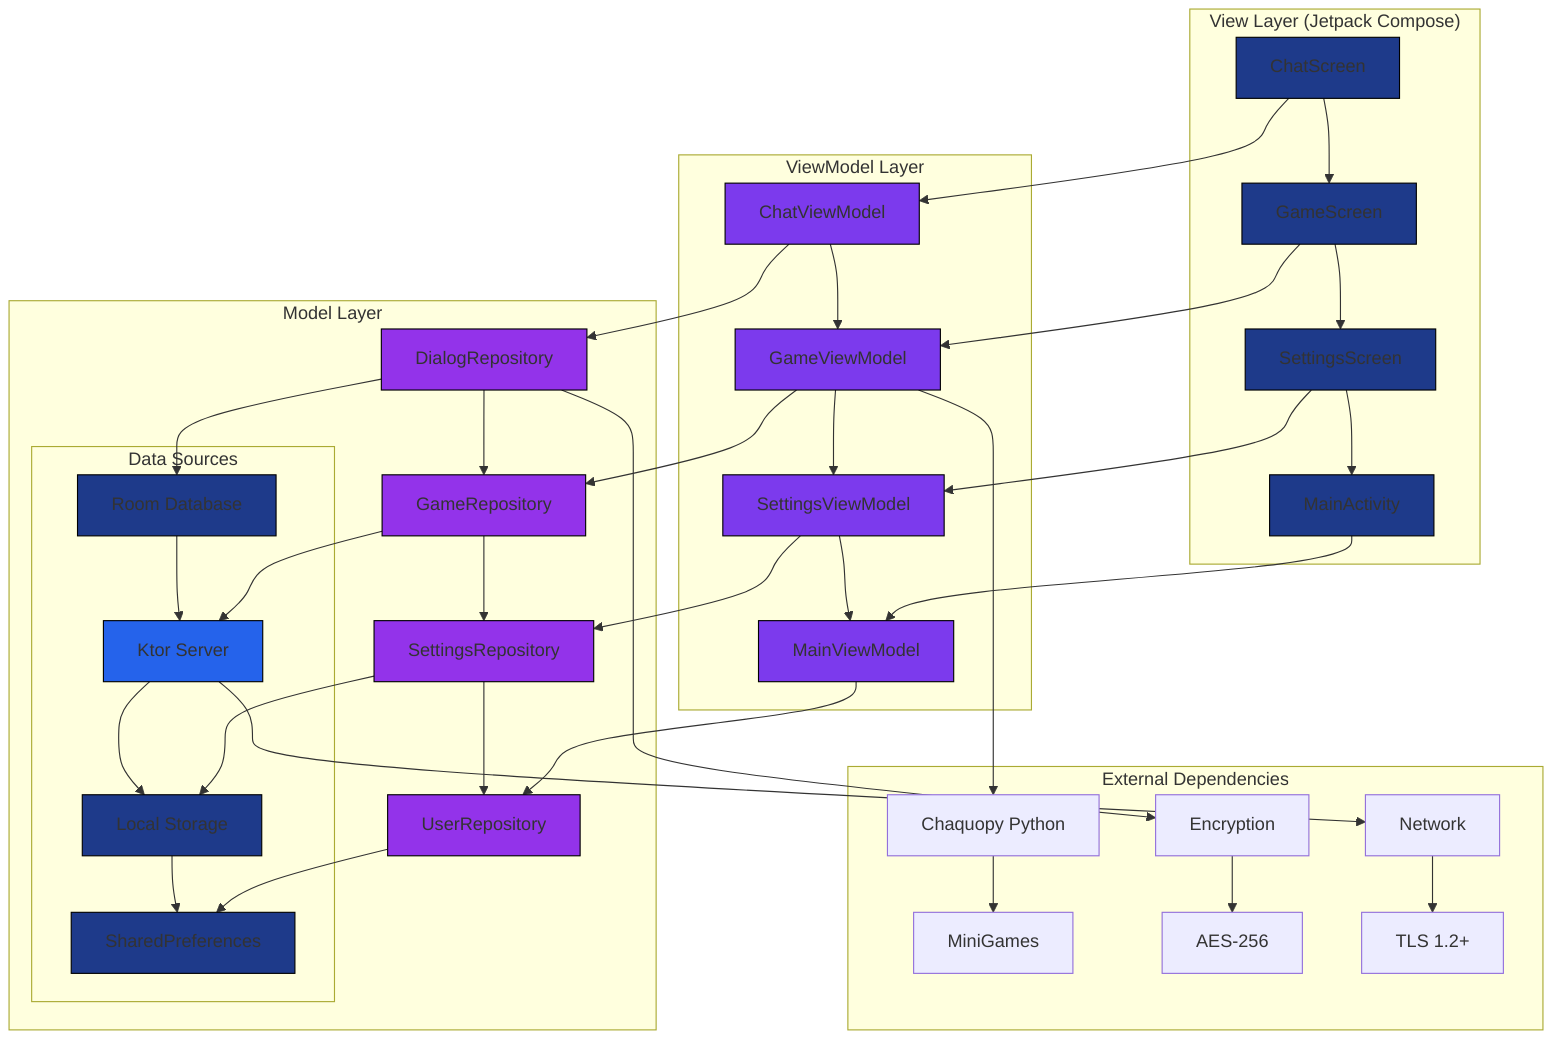 ﻿graph TD
    subgraph "View Layer (Jetpack Compose)"
        A[ChatScreen] --> B[GameScreen]
        B --> C[SettingsScreen]
        C --> D[MainActivity]
    end
    
    subgraph "ViewModel Layer"
        E[ChatViewModel] --> F[GameViewModel]
        F --> G[SettingsViewModel]
        G --> H[MainViewModel]
    end
    
    subgraph "Model Layer"
        I[DialogRepository] --> J[GameRepository]
        J --> K[SettingsRepository]
        K --> L[UserRepository]
        
        subgraph "Data Sources"
            M[Room Database] --> N[Ktor Server]
            N --> O[Local Storage]
            O --> P[SharedPreferences]
        end
    end
    
    subgraph "External Dependencies"
        Q[Chaquopy Python] --> R[MiniGames]
        S[Encryption] --> T[AES-256]
        U[Network] --> V[TLS 1.2+]
    end
    
    %% Connections
    A --> E
    B --> F
    C --> G
    D --> H
    
    E --> I
    F --> J
    G --> K
    H --> L
    
    I --> M
    J --> N
    K --> O
    L --> P
    
    F --> Q
    I --> S
    N --> U
    
    style A fill:#1E3A8A,stroke:#000000
    style B fill:#1E3A8A,stroke:#000000
    style C fill:#1E3A8A,stroke:#000000
    style D fill:#1E3A8A,stroke:#000000
    style E fill:#7C3AED,stroke:#000000
    style F fill:#7C3AED,stroke:#000000
    style G fill:#7C3AED,stroke:#000000
    style H fill:#7C3AED,stroke:#000000
    style I fill:#9333EA,stroke:#000000
    style J fill:#9333EA,stroke:#000000
    style K fill:#9333EA,stroke:#000000
    style L fill:#9333EA,stroke:#000000
    style M fill:#1E3A8A,stroke:#000000
    style N fill:#2563EB,stroke:#000000
    style O fill:#1E3A8A,stroke:#000000
    style P fill:#1E3A8A,stroke:#000000